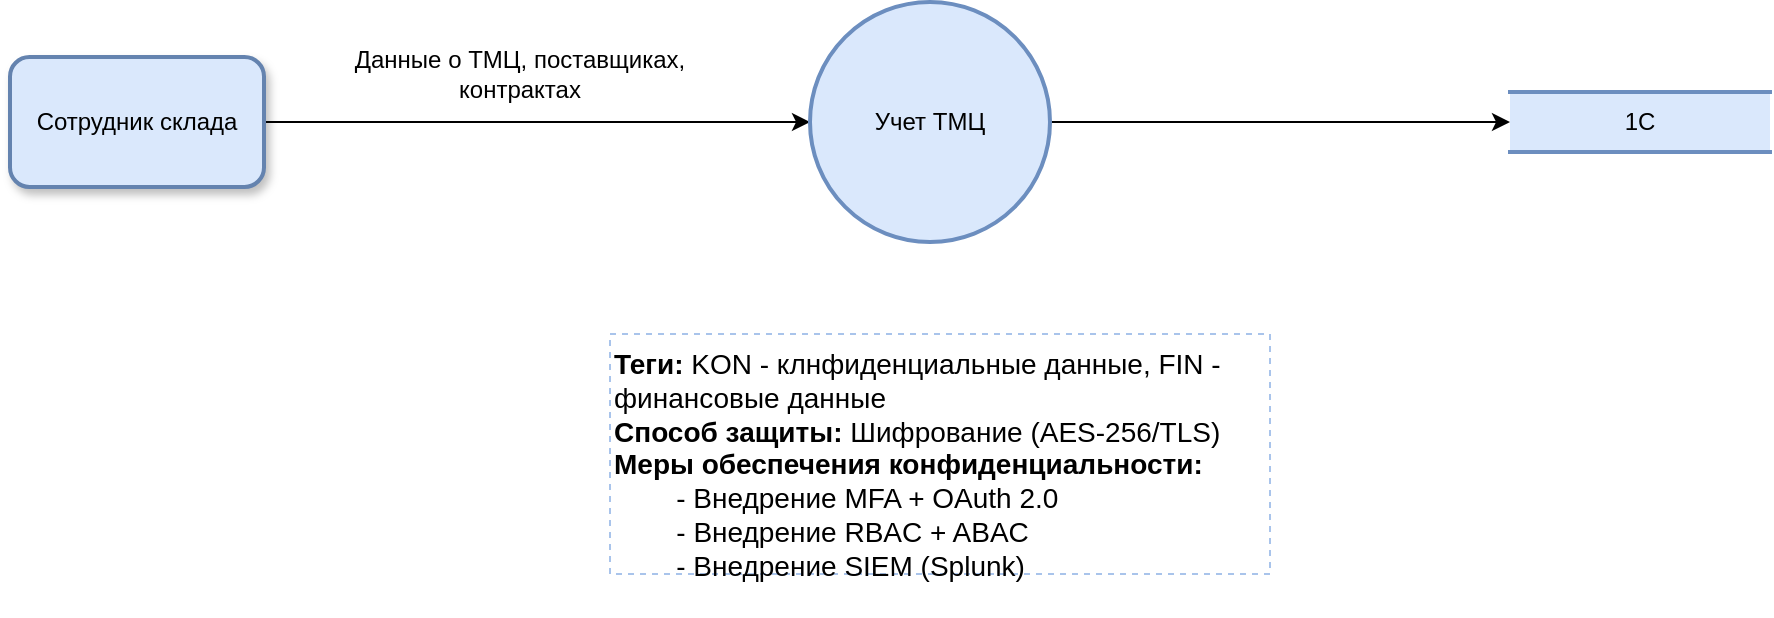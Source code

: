<mxfile version="27.0.2">
  <diagram name="Страница — 1" id="fVcJ7O7tC3VuVcqIO9m_">
    <mxGraphModel dx="1540" dy="899" grid="1" gridSize="10" guides="1" tooltips="1" connect="1" arrows="1" fold="1" page="1" pageScale="1" pageWidth="1169" pageHeight="827" math="0" shadow="0">
      <root>
        <mxCell id="0" />
        <mxCell id="1" parent="0" />
        <mxCell id="7UOsRJGO_iNdOBm0QF8q-3" style="edgeStyle=orthogonalEdgeStyle;rounded=0;orthogonalLoop=1;jettySize=auto;html=1;exitX=1;exitY=0.5;exitDx=0;exitDy=0;entryX=0;entryY=0.5;entryDx=0;entryDy=0;" parent="1" source="4I27Nu_oPrzyD-SU-KGY-3" target="7UOsRJGO_iNdOBm0QF8q-1" edge="1">
          <mxGeometry relative="1" as="geometry">
            <Array as="points">
              <mxPoint x="160" y="354" />
              <mxPoint x="160" y="354" />
            </Array>
          </mxGeometry>
        </mxCell>
        <mxCell id="4I27Nu_oPrzyD-SU-KGY-3" value="Сотрудник склада" style="html=1;dashed=0;whiteSpace=wrap;rounded=1;fillColor=#dae8fc;strokeColor=light-dark(#6483af, #334a6c);strokeWidth=2;shadow=1;" parent="1" vertex="1">
          <mxGeometry x="90" y="321.5" width="127" height="65" as="geometry" />
        </mxCell>
        <mxCell id="QMklocCDjUwZSiccj3u5-1" value="1С" style="html=1;dashed=0;whiteSpace=wrap;shape=partialRectangle;right=0;left=0;fillColor=#dae8fc;strokeColor=#6c8ebf;strokeWidth=2;" parent="1" vertex="1">
          <mxGeometry x="840" y="339" width="130" height="30" as="geometry" />
        </mxCell>
        <mxCell id="7UOsRJGO_iNdOBm0QF8q-2" style="edgeStyle=orthogonalEdgeStyle;rounded=0;orthogonalLoop=1;jettySize=auto;html=1;exitX=1;exitY=0.5;exitDx=0;exitDy=0;" parent="1" source="7UOsRJGO_iNdOBm0QF8q-1" target="QMklocCDjUwZSiccj3u5-1" edge="1">
          <mxGeometry relative="1" as="geometry" />
        </mxCell>
        <mxCell id="7UOsRJGO_iNdOBm0QF8q-1" value="Учет ТМЦ" style="shape=ellipse;html=1;dashed=0;whiteSpace=wrap;aspect=fixed;perimeter=ellipsePerimeter;fillColor=#dae8fc;strokeColor=#6c8ebf;strokeWidth=2;" parent="1" vertex="1">
          <mxGeometry x="490" y="294" width="120" height="120" as="geometry" />
        </mxCell>
        <mxCell id="7UOsRJGO_iNdOBm0QF8q-4" value="&lt;div&gt;&lt;div&gt;Данные о ТМЦ, поставщиках, контрактах&lt;/div&gt;&lt;/div&gt;" style="text;html=1;align=center;verticalAlign=middle;whiteSpace=wrap;rounded=0;" parent="1" vertex="1">
          <mxGeometry x="250" y="310" width="190" height="40" as="geometry" />
        </mxCell>
        <mxCell id="T8KK4POsUKyBJ2fkZ5LY-1" value="&lt;div&gt;&lt;b&gt;Теги:&lt;/b&gt;&amp;nbsp;KON - клнфиденциальные данные, FIN - финансовые данные&lt;/div&gt;&lt;div&gt;&lt;b&gt;Способ защиты:&lt;/b&gt; Шифрование (AES-256/TLS)&lt;/div&gt;&lt;div&gt;&lt;b&gt;Меры обеспечения конфиденциальности:&lt;/b&gt;&lt;/div&gt;&lt;div&gt;&lt;span style=&quot;font-weight: bold; white-space: pre;&quot;&gt;&#x9;&lt;/span&gt;- Внедрение MFA + OAuth 2.0&lt;br&gt;&lt;/div&gt;&lt;div&gt;&lt;span style=&quot;white-space: pre;&quot;&gt;&#x9;&lt;/span&gt;-&amp;nbsp;&lt;span style=&quot;background-color: transparent; color: light-dark(rgb(0, 0, 0), rgb(255, 255, 255));&quot;&gt;Внедрение&lt;/span&gt;&lt;span style=&quot;background-color: transparent; color: light-dark(rgb(0, 0, 0), rgb(255, 255, 255));&quot;&gt;&amp;nbsp;&lt;/span&gt;&lt;span style=&quot;background-color: transparent; color: light-dark(rgb(0, 0, 0), rgb(255, 255, 255));&quot;&gt;RBAC + ABAC&lt;/span&gt;&lt;/div&gt;&lt;div&gt;&lt;span style=&quot;white-space: pre;&quot;&gt;&#x9;&lt;/span&gt;- Внедрение SIEM (Splunk)&lt;br&gt;&lt;/div&gt;&lt;div&gt;&lt;br&gt;&lt;/div&gt;" style="text;html=1;align=left;verticalAlign=top;whiteSpace=wrap;rounded=0;textShadow=0;labelBorderColor=none;labelBackgroundColor=none;fontSize=14;dashed=1;strokeColor=#A9C4EB;" vertex="1" parent="1">
          <mxGeometry x="390" y="460" width="330" height="120" as="geometry" />
        </mxCell>
      </root>
    </mxGraphModel>
  </diagram>
</mxfile>
